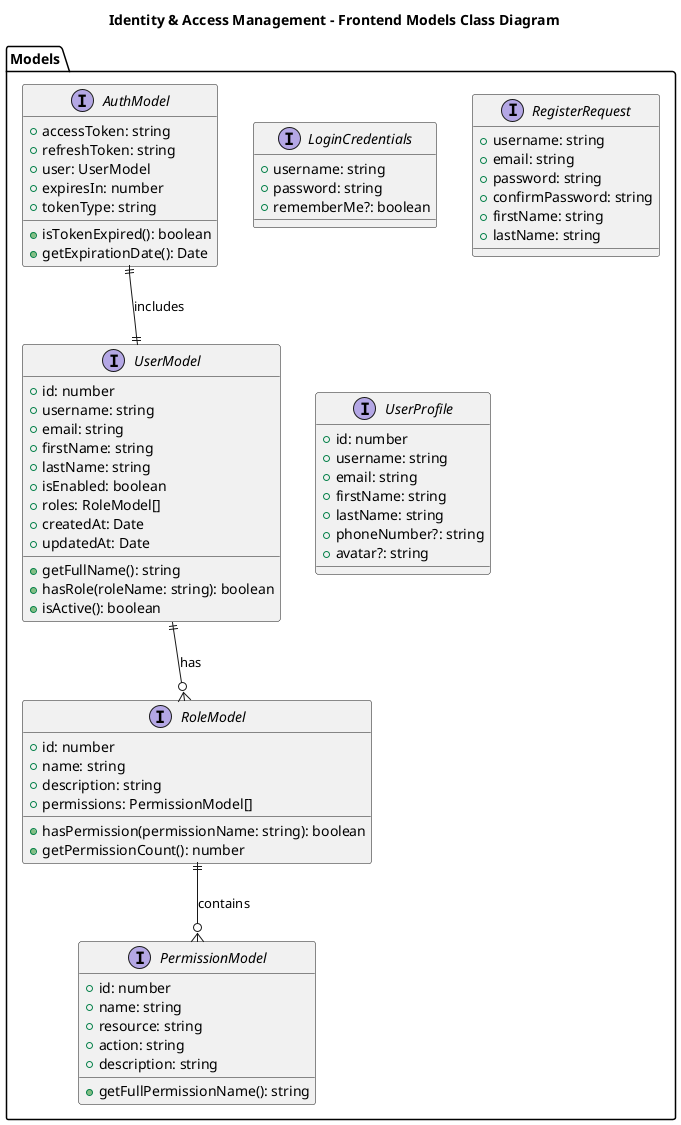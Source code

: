 @startuml IAM_Frontend_Class_Diagram


title Identity & Access Management - Frontend Models Class Diagram

package "Models" {
    
    interface UserModel {
        +id: number
        +username: string
        +email: string
        +firstName: string
        +lastName: string
        +isEnabled: boolean
        +roles: RoleModel[]
        +createdAt: Date
        +updatedAt: Date
        +getFullName(): string
        +hasRole(roleName: string): boolean
        +isActive(): boolean
    }
    
    interface RoleModel {
        +id: number
        +name: string
        +description: string
        +permissions: PermissionModel[]
        +hasPermission(permissionName: string): boolean
        +getPermissionCount(): number
    }
    
    interface PermissionModel {
        +id: number
        +name: string
        +resource: string
        +action: string
        +description: string
        +getFullPermissionName(): string
    }
    
    interface AuthModel {
        +accessToken: string
        +refreshToken: string
        +user: UserModel
        +expiresIn: number
        +tokenType: string
        +isTokenExpired(): boolean
        +getExpirationDate(): Date
    }
    
    interface LoginCredentials {
        +username: string
        +password: string
        +rememberMe?: boolean
    }
    
    interface RegisterRequest {
        +username: string
        +email: string
        +password: string
        +confirmPassword: string
        +firstName: string
        +lastName: string
    }
    
    interface UserProfile {
        +id: number
        +username: string
        +email: string
        +firstName: string
        +lastName: string
        +phoneNumber?: string
        +avatar?: string
    }
}

' Relationships
UserModel ||--o{ RoleModel : has
RoleModel ||--o{ PermissionModel : contains
AuthModel ||--|| UserModel : includes

@enduml
        -validateForm(): boolean
        -checkPasswordStrength(password: string): string
        -handleRegistrationError(error: HttpError): void
    }
    
    class ForgotPasswordComponent {
        +forgotPasswordForm: FormGroup
        +isLoading: boolean
        +isEmailSent: boolean
        +errorMessage: string
        
        +constructor(authService: AuthService, formBuilder: FormBuilder)
        +ngOnInit(): void
        +onSubmit(): void
        +onBackToLogin(): void
        -validateEmail(): boolean
        -handleForgotPasswordError(error: HttpError): void
    }
    
    class UserProfileComponent {
        +profileForm: FormGroup
        +currentUser: UserModel | null
        +isLoading: boolean
        +isEditing: boolean
        +successMessage: string
        
        +constructor(userService: UserService, formBuilder: FormBuilder)
        +ngOnInit(): void
        +loadUserProfile(): void
        +onEdit(): void
        +onSave(): void
        +onCancel(): void
        +onChangePassword(): void
        -validateForm(): boolean
        -handleProfileUpdateError(error: HttpError): void
    }
    
    class UserManagementComponent {
        +users: UserModel[]
        +filteredUsers: UserModel[]
        +searchTerm: string
        +currentPage: number
        +pageSize: number
        +totalUsers: number
        +isLoading: boolean
        
        +constructor(userService: UserService, roleService: RoleService)
        +ngOnInit(): void
        +loadUsers(): void
        +onSearch(): void
        +onPageChange(page: number): void
        +onEditUser(user: UserModel): void
        +onDeleteUser(userId: number): void
        +onAssignRole(userId: number, roleId: number): void
        -filterUsers(): void
        -handleUserManagementError(error: HttpError): void
    }
}

package "Services" {
    class AuthService {
        -tokenService: TokenService
        -userService: UserService
        -httpClient: HttpClient
        -currentUserSubject: BehaviorSubject<UserModel | null>
        +currentUser$: Observable<UserModel | null>
        
        +constructor(http: HttpClient, tokenService: TokenService, userService: UserService)
        +login(credentials: LoginCredentials): Observable<AuthResponse>
        +register(userRequest: RegisterRequest): Observable<UserResponse>
        +refreshToken(): Observable<AuthResponse>
        +forgotPassword(email: string): Observable<void>
        +resetPassword(token: string, newPassword: string): Observable<void>
        +logout(): void
        +getCurrentUser(): UserModel | null
        +isAuthenticated(): boolean
        -setCurrentUser(user: UserModel): void
        -handleAuthError(error: HttpError): Observable<never>
    }
    
    class TokenService {
        -localStorageService: LocalStorageService
        
        +constructor(localStorageService: LocalStorageService)
        +getAccessToken(): string | null
        +getRefreshToken(): string | null
        +setTokens(accessToken: string, refreshToken: string): void
        +removeTokens(): void
        +isTokenExpired(token?: string): boolean
        +getTokenExpirationDate(token: string): Date | null
        +decodeToken(token: string): any
        -getTokenPayload(token: string): any
    }
    
    class UserService {
        -httpClient: HttpClient
        
        +constructor(http: HttpClient)
        +getCurrentUser(): Observable<UserModel>
        +updateProfile(userId: number, userRequest: UpdateUserRequest): Observable<UserModel>
        +getAllUsers(pageable: PaginationParams): Observable<PageResponse<UserModel>>
        +getUserById(userId: number): Observable<UserModel>
        +deleteUser(userId: number): Observable<void>
        +changePassword(userId: number, passwordRequest: ChangePasswordRequest): Observable<void>
        -handleUserError(error: HttpError): Observable<never>
    }
    
    class RoleService {
        -httpClient: HttpClient
        
        +constructor(http: HttpClient)
        +getAllRoles(): Observable<RoleModel[]>
        +createRole(roleRequest: CreateRoleRequest): Observable<RoleModel>
        +updateRole(roleId: number, roleRequest: UpdateRoleRequest): Observable<RoleModel>
        +deleteRole(roleId: number): Observable<void>
        +assignRoleToUser(userId: number, roleId: number): Observable<void>
        +removeRoleFromUser(userId: number, roleId: number): Observable<void>
        -handleRoleError(error: HttpError): Observable<never>
    }
    
    class LocalStorageService {
        +setItem(key: string, value: string): void
        +getItem(key: string): string | null
        +removeItem(key: string): void
        +clear(): void
        +exists(key: string): boolean
    }
}

package "Guards" {
    class AuthGuard {
        +constructor(authService: AuthService, tokenService: TokenService, router: Router)
        +canActivate(route: ActivatedRouteSnapshot, state: RouterStateSnapshot): boolean | Observable<boolean>
        +canActivateChild(childRoute: ActivatedRouteSnapshot, state: RouterStateSnapshot): boolean | Observable<boolean>
        -checkAuthentication(): boolean
        -redirectToLogin(): void
    }
    
    class RoleGuard {
        +constructor(authService: AuthService, roleService: RoleService, router: Router)
        +canActivate(route: ActivatedRouteSnapshot, state: RouterStateSnapshot): boolean | Observable<boolean>
        -checkUserRole(requiredRoles: string[]): boolean
        -redirectToUnauthorized(): void
    }
}

package "Interceptors" {
    class AuthInterceptor {
        -tokenService: TokenService
        -authService: AuthService
        
        +constructor(tokenService: TokenService, authService: AuthService)
        +intercept(request: HttpRequest<any>, next: HttpHandler): Observable<HttpEvent<any>>
        -addAuthHeader(request: HttpRequest<any>): HttpRequest<any>
        -handleAuthError(error: HttpErrorResponse): Observable<never>
        -refreshTokenAndRetry(request: HttpRequest<any>, next: HttpHandler): Observable<HttpEvent<any>>
    }
}

package "Models" {
    interface UserModel {
        +id: number
        +username: string
        +email: string
        +firstName: string
        +lastName: string
        +phoneNumber?: string
        +isActive: boolean
        +createdAt: Date
        +updatedAt: Date
        +roles: RoleModel[]
        +fullName: string
    }
    
    interface AuthModel {
        +accessToken: string
        +refreshToken: string
        +user: UserModel
        +expiresIn: number
        +tokenType: string
    }
    
    interface RoleModel {
        +id: number
        +name: string
        +description: string
        +permissions: string[]
    }
    
    interface LoginCredentials {
        +username: string
        +password: string
        +rememberMe?: boolean
    }
    
    interface RegisterRequest {
        +username: string
        +email: string
        +password: string
        +firstName: string
        +lastName: string
        +phoneNumber?: string
    }
    
    interface UpdateUserRequest {
        +firstName: string
        +lastName: string
        +phoneNumber?: string
        +email: string
    }
    
    interface ChangePasswordRequest {
        +currentPassword: string
        +newPassword: string
        +confirmPassword: string
    }
    
    interface PaginationParams {
        +page: number
        +size: number
        +sort?: string
        +direction?: 'asc' | 'desc'
    }
    
    interface PageResponse<T> {
        +content: T[]
        +totalElements: number
        +totalPages: number
        +size: number
        +number: number
        +first: boolean
        +last: boolean
    }
    
    interface AuthResponse {
        +accessToken: string
        +refreshToken: string
        +user: UserModel
        +expiresIn: number
    }
    
    interface ErrorResponse {
        +message: string
        +statusCode: number
        +timestamp: Date
        +path: string
    }
}

' Relationships
LoginComponent --> AuthService
LoginComponent --> TokenService
RegisterComponent --> AuthService
ForgotPasswordComponent --> AuthService
UserProfileComponent --> UserService
UserManagementComponent --> UserService
UserManagementComponent --> RoleService

AuthService --> TokenService
AuthService --> UserService
AuthService --> UserModel
AuthService --> AuthModel
TokenService --> LocalStorageService
UserService --> UserModel
RoleService --> RoleModel

AuthGuard --> AuthService
AuthGuard --> TokenService
RoleGuard --> AuthService
RoleGuard --> RoleService

AuthInterceptor --> TokenService
AuthInterceptor --> AuthService

UserModel --> RoleModel
AuthModel --> UserModel

@enduml